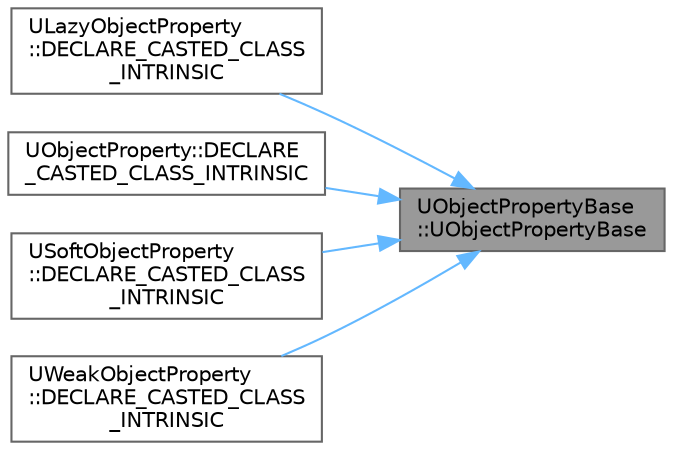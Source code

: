 digraph "UObjectPropertyBase::UObjectPropertyBase"
{
 // INTERACTIVE_SVG=YES
 // LATEX_PDF_SIZE
  bgcolor="transparent";
  edge [fontname=Helvetica,fontsize=10,labelfontname=Helvetica,labelfontsize=10];
  node [fontname=Helvetica,fontsize=10,shape=box,height=0.2,width=0.4];
  rankdir="RL";
  Node1 [id="Node000001",label="UObjectPropertyBase\l::UObjectPropertyBase",height=0.2,width=0.4,color="gray40", fillcolor="grey60", style="filled", fontcolor="black",tooltip=" "];
  Node1 -> Node2 [id="edge1_Node000001_Node000002",dir="back",color="steelblue1",style="solid",tooltip=" "];
  Node2 [id="Node000002",label="ULazyObjectProperty\l::DECLARE_CASTED_CLASS\l_INTRINSIC",height=0.2,width=0.4,color="grey40", fillcolor="white", style="filled",URL="$db/de5/classULazyObjectProperty.html#a281c489b7a36f4d78a367206f658dd63",tooltip=" "];
  Node1 -> Node3 [id="edge2_Node000001_Node000003",dir="back",color="steelblue1",style="solid",tooltip=" "];
  Node3 [id="Node000003",label="UObjectProperty::DECLARE\l_CASTED_CLASS_INTRINSIC",height=0.2,width=0.4,color="grey40", fillcolor="white", style="filled",URL="$dd/d4a/classUObjectProperty.html#adc8ae96b14d414d55e11a89d768fc5be",tooltip=" "];
  Node1 -> Node4 [id="edge3_Node000001_Node000004",dir="back",color="steelblue1",style="solid",tooltip=" "];
  Node4 [id="Node000004",label="USoftObjectProperty\l::DECLARE_CASTED_CLASS\l_INTRINSIC",height=0.2,width=0.4,color="grey40", fillcolor="white", style="filled",URL="$d7/def/classUSoftObjectProperty.html#a3ba136db2d645922ff5a2d18c6ffebce",tooltip=" "];
  Node1 -> Node5 [id="edge4_Node000001_Node000005",dir="back",color="steelblue1",style="solid",tooltip=" "];
  Node5 [id="Node000005",label="UWeakObjectProperty\l::DECLARE_CASTED_CLASS\l_INTRINSIC",height=0.2,width=0.4,color="grey40", fillcolor="white", style="filled",URL="$d4/df2/classUWeakObjectProperty.html#ac997e6a415896d461df78ad13e0cd256",tooltip=" "];
}
